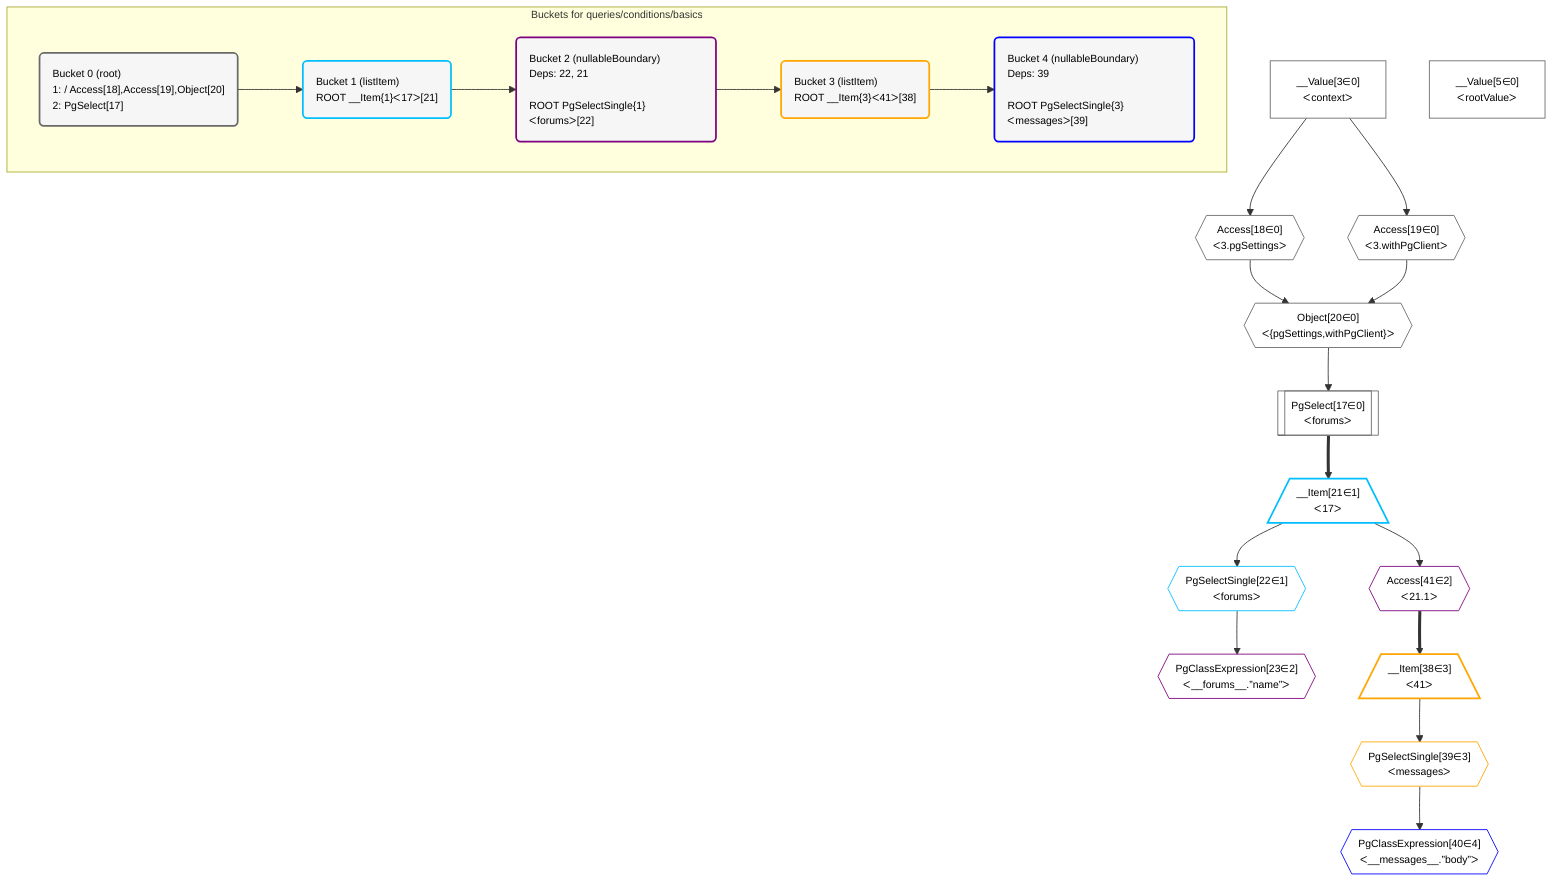 %%{init: {'themeVariables': { 'fontSize': '12px'}}}%%
graph TD
    classDef path fill:#eee,stroke:#000,color:#000
    classDef plan fill:#fff,stroke-width:1px,color:#000
    classDef itemplan fill:#fff,stroke-width:2px,color:#000
    classDef unbatchedplan fill:#dff,stroke-width:1px,color:#000
    classDef sideeffectplan fill:#fcc,stroke-width:2px,color:#000
    classDef bucket fill:#f6f6f6,color:#000,stroke-width:2px,text-align:left


    %% define steps
    __Value3["__Value[3∈0]<br />ᐸcontextᐳ"]:::plan
    __Value5["__Value[5∈0]<br />ᐸrootValueᐳ"]:::plan
    Access18{{"Access[18∈0]<br />ᐸ3.pgSettingsᐳ"}}:::plan
    Access19{{"Access[19∈0]<br />ᐸ3.withPgClientᐳ"}}:::plan
    Object20{{"Object[20∈0]<br />ᐸ{pgSettings,withPgClient}ᐳ"}}:::plan
    PgSelect17[["PgSelect[17∈0]<br />ᐸforumsᐳ"]]:::plan
    __Item21[/"__Item[21∈1]<br />ᐸ17ᐳ"\]:::itemplan
    PgSelectSingle22{{"PgSelectSingle[22∈1]<br />ᐸforumsᐳ"}}:::plan
    PgClassExpression23{{"PgClassExpression[23∈2]<br />ᐸ__forums__.”name”ᐳ"}}:::plan
    Access41{{"Access[41∈2]<br />ᐸ21.1ᐳ"}}:::plan
    __Item38[/"__Item[38∈3]<br />ᐸ41ᐳ"\]:::itemplan
    PgSelectSingle39{{"PgSelectSingle[39∈3]<br />ᐸmessagesᐳ"}}:::plan
    PgClassExpression40{{"PgClassExpression[40∈4]<br />ᐸ__messages__.”body”ᐳ"}}:::plan

    %% plan dependencies
    __Value3 --> Access18
    __Value3 --> Access19
    Access18 & Access19 --> Object20
    Object20 --> PgSelect17
    PgSelect17 ==> __Item21
    __Item21 --> PgSelectSingle22
    PgSelectSingle22 --> PgClassExpression23
    __Item21 --> Access41
    Access41 ==> __Item38
    __Item38 --> PgSelectSingle39
    PgSelectSingle39 --> PgClassExpression40

    subgraph "Buckets for queries/conditions/basics"
    Bucket0("Bucket 0 (root)<br />1:  / Access[18],Access[19],Object[20]<br />2: PgSelect[17]"):::bucket
    classDef bucket0 stroke:#696969
    class Bucket0,__Value3,__Value5,PgSelect17,Access18,Access19,Object20 bucket0
    Bucket1("Bucket 1 (listItem)<br />ROOT __Item{1}ᐸ17ᐳ[21]"):::bucket
    classDef bucket1 stroke:#00bfff
    class Bucket1,__Item21,PgSelectSingle22 bucket1
    Bucket2("Bucket 2 (nullableBoundary)<br />Deps: 22, 21<br /><br />ROOT PgSelectSingle{1}ᐸforumsᐳ[22]"):::bucket
    classDef bucket2 stroke:#7f007f
    class Bucket2,PgClassExpression23,Access41 bucket2
    Bucket3("Bucket 3 (listItem)<br />ROOT __Item{3}ᐸ41ᐳ[38]"):::bucket
    classDef bucket3 stroke:#ffa500
    class Bucket3,__Item38,PgSelectSingle39 bucket3
    Bucket4("Bucket 4 (nullableBoundary)<br />Deps: 39<br /><br />ROOT PgSelectSingle{3}ᐸmessagesᐳ[39]"):::bucket
    classDef bucket4 stroke:#0000ff
    class Bucket4,PgClassExpression40 bucket4
    Bucket0 --> Bucket1
    Bucket1 --> Bucket2
    Bucket2 --> Bucket3
    Bucket3 --> Bucket4
    end